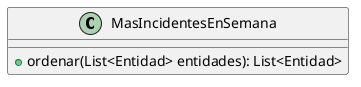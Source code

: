 @startuml
'https://plantuml.com/class-diagram

class MasIncidentesEnSemana{
    +ordenar(List<Entidad> entidades): List<Entidad>
}

@enduml